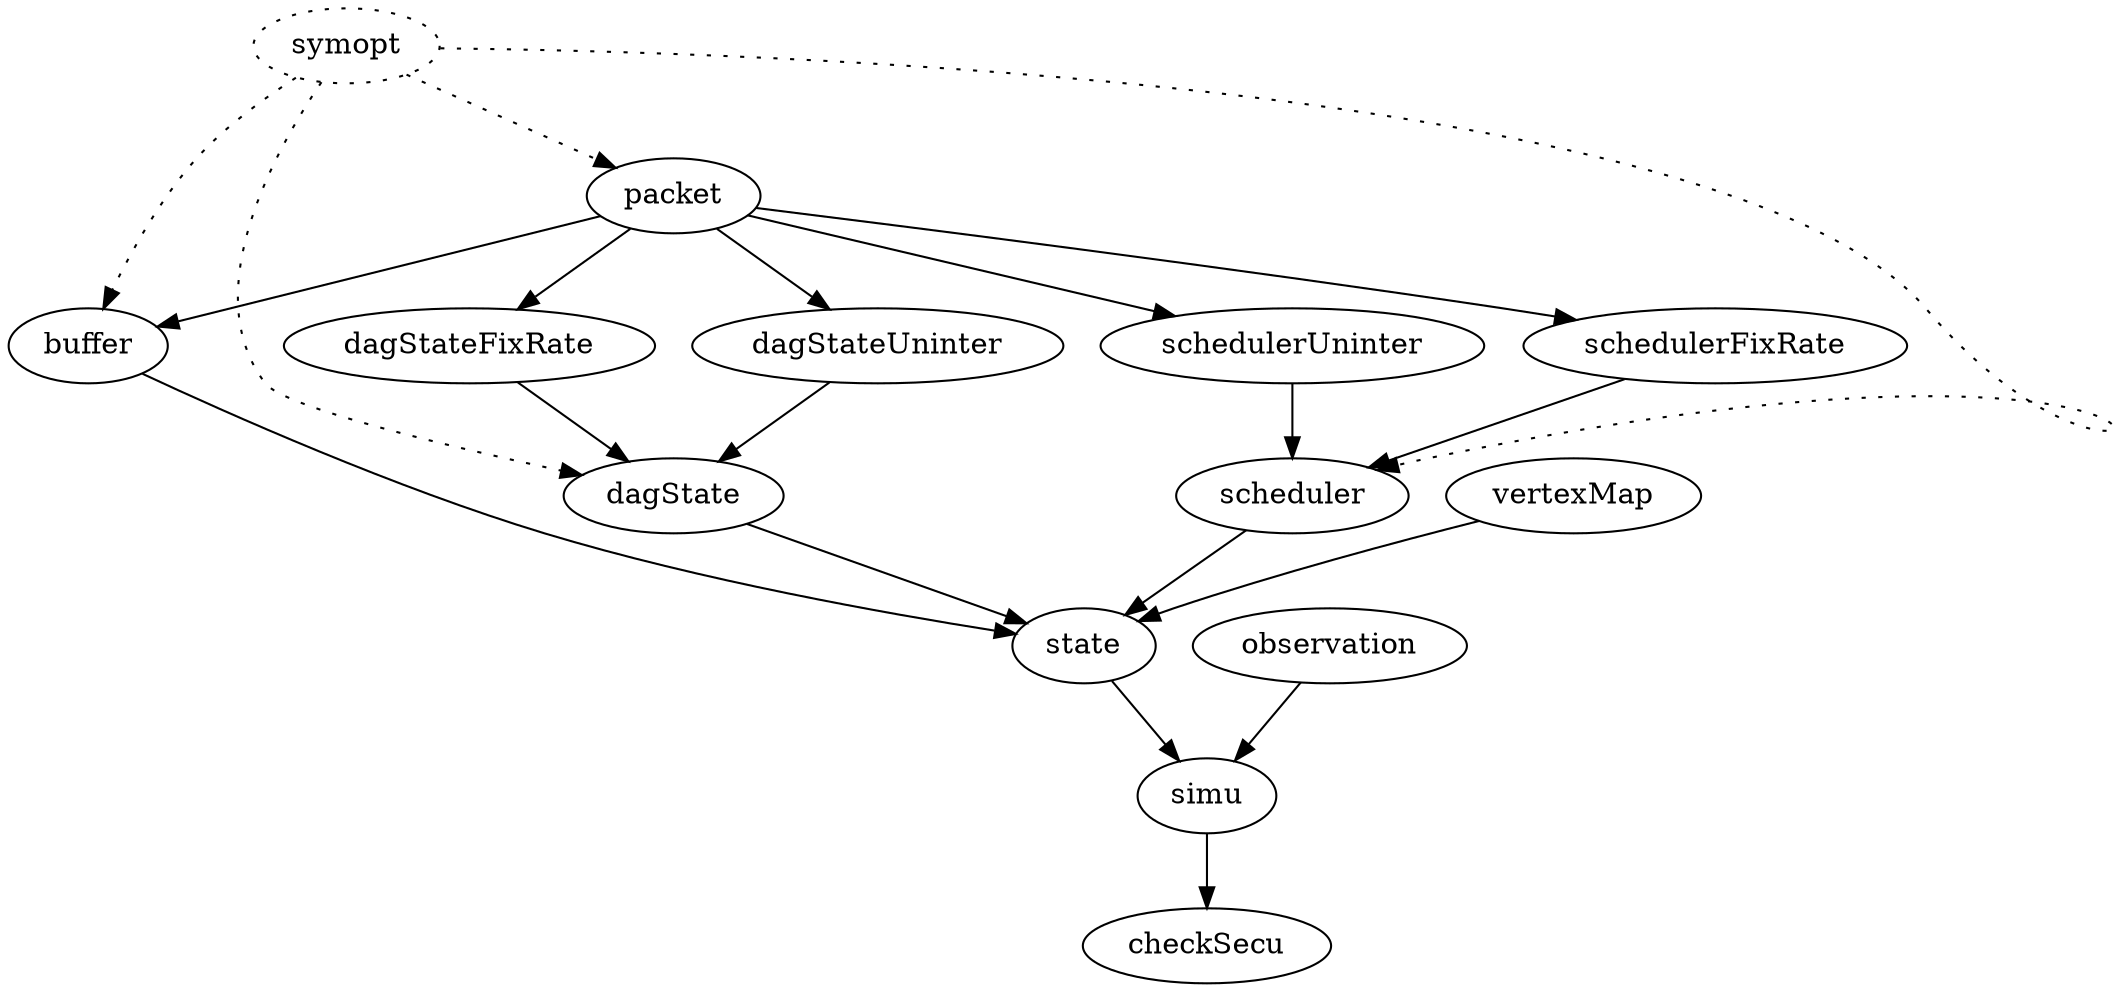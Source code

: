 digraph G {

  "symopt" [style="dotted"];
  "symopt" -> "packet" [style="dotted"];
  "symopt" -> "buffer" [style="dotted"];
  "symopt" -> "dagState" [style="dotted"];
  "symopt" -> "scheduler" [style="dotted"];


  "packet" -> "buffer";
  "packet" -> "dagStateFixRate";
  "packet" -> "dagStateUninter";
  "packet" -> "schedulerFixRate";
  "packet" -> "schedulerUninter";

  "schedulerFixRate" -> "scheduler";
  "schedulerUninter" -> "scheduler";

  "dagStateFixRate" -> "dagState";
  "dagStateUninter" -> "dagState";
  

  "dagState" -> "state";
  "buffer" -> "state";
  "vertexMap" -> "state";
  "scheduler" -> "state";

  "state" -> "simu";
  "observation" -> "simu";

  "simu" -> "checkSecu";
}

